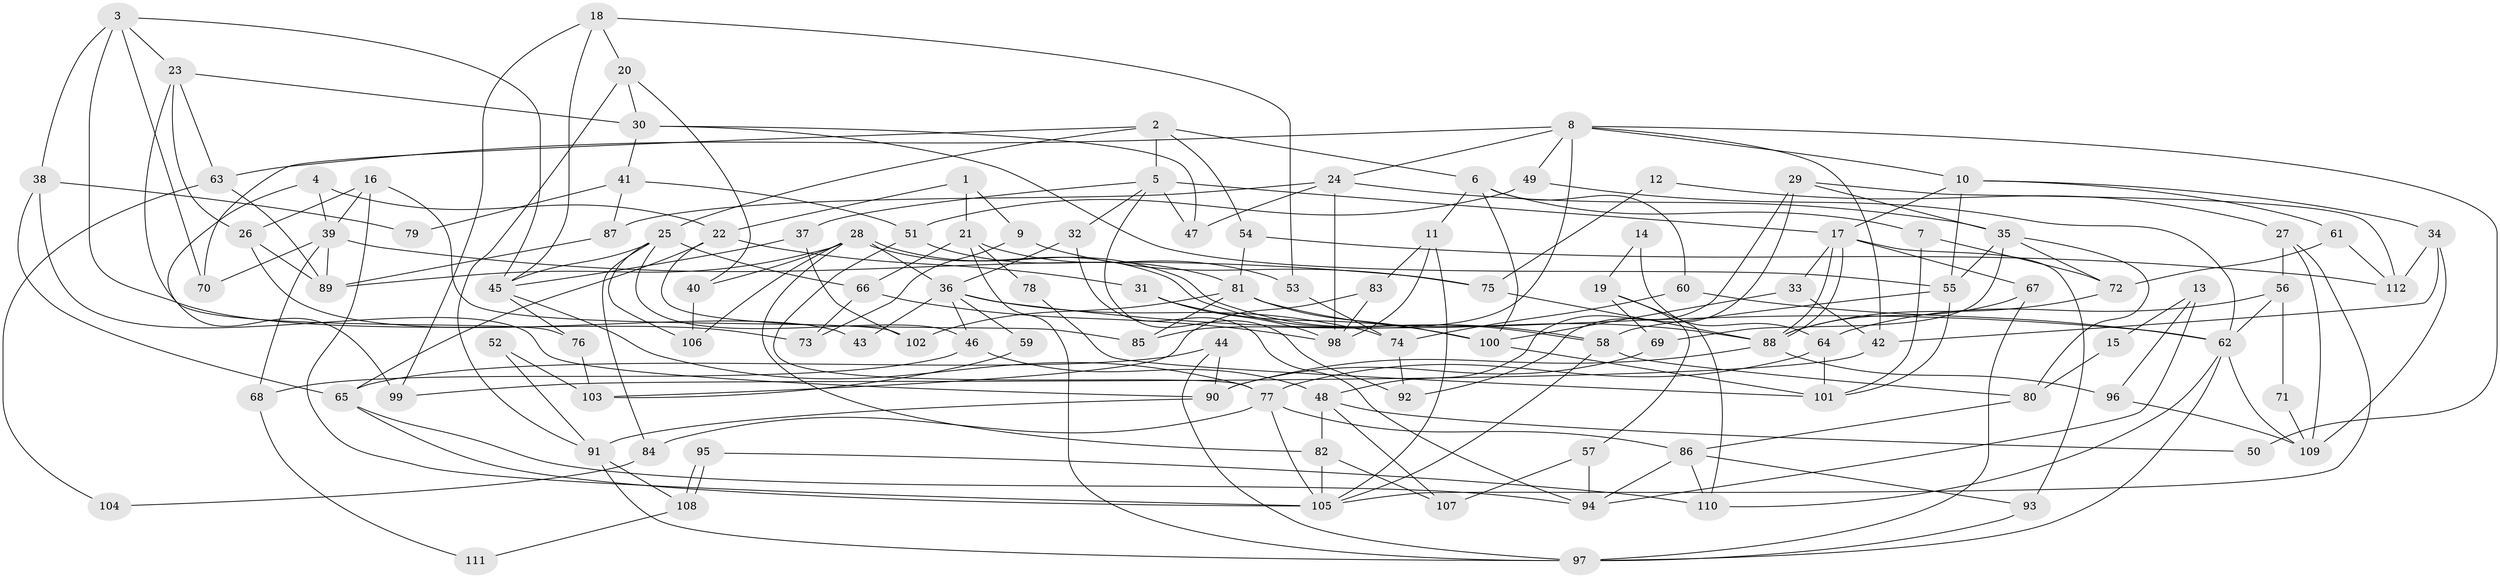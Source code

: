 // Generated by graph-tools (version 1.1) at 2025/36/03/09/25 02:36:17]
// undirected, 112 vertices, 224 edges
graph export_dot {
graph [start="1"]
  node [color=gray90,style=filled];
  1;
  2;
  3;
  4;
  5;
  6;
  7;
  8;
  9;
  10;
  11;
  12;
  13;
  14;
  15;
  16;
  17;
  18;
  19;
  20;
  21;
  22;
  23;
  24;
  25;
  26;
  27;
  28;
  29;
  30;
  31;
  32;
  33;
  34;
  35;
  36;
  37;
  38;
  39;
  40;
  41;
  42;
  43;
  44;
  45;
  46;
  47;
  48;
  49;
  50;
  51;
  52;
  53;
  54;
  55;
  56;
  57;
  58;
  59;
  60;
  61;
  62;
  63;
  64;
  65;
  66;
  67;
  68;
  69;
  70;
  71;
  72;
  73;
  74;
  75;
  76;
  77;
  78;
  79;
  80;
  81;
  82;
  83;
  84;
  85;
  86;
  87;
  88;
  89;
  90;
  91;
  92;
  93;
  94;
  95;
  96;
  97;
  98;
  99;
  100;
  101;
  102;
  103;
  104;
  105;
  106;
  107;
  108;
  109;
  110;
  111;
  112;
  1 -- 22;
  1 -- 21;
  1 -- 9;
  2 -- 5;
  2 -- 6;
  2 -- 25;
  2 -- 54;
  2 -- 70;
  3 -- 73;
  3 -- 70;
  3 -- 23;
  3 -- 38;
  3 -- 45;
  4 -- 22;
  4 -- 39;
  4 -- 99;
  5 -- 47;
  5 -- 17;
  5 -- 32;
  5 -- 37;
  5 -- 92;
  6 -- 100;
  6 -- 60;
  6 -- 7;
  6 -- 11;
  7 -- 72;
  7 -- 101;
  8 -- 10;
  8 -- 63;
  8 -- 24;
  8 -- 42;
  8 -- 49;
  8 -- 50;
  8 -- 85;
  9 -- 75;
  9 -- 73;
  10 -- 17;
  10 -- 55;
  10 -- 34;
  10 -- 61;
  11 -- 105;
  11 -- 83;
  11 -- 98;
  12 -- 27;
  12 -- 75;
  13 -- 94;
  13 -- 96;
  13 -- 15;
  14 -- 64;
  14 -- 19;
  15 -- 80;
  16 -- 105;
  16 -- 102;
  16 -- 26;
  16 -- 39;
  17 -- 88;
  17 -- 88;
  17 -- 67;
  17 -- 33;
  17 -- 93;
  18 -- 45;
  18 -- 99;
  18 -- 20;
  18 -- 53;
  19 -- 110;
  19 -- 69;
  19 -- 57;
  20 -- 30;
  20 -- 40;
  20 -- 91;
  21 -- 97;
  21 -- 66;
  21 -- 53;
  21 -- 78;
  22 -- 85;
  22 -- 65;
  22 -- 31;
  23 -- 26;
  23 -- 30;
  23 -- 63;
  23 -- 76;
  24 -- 98;
  24 -- 35;
  24 -- 47;
  24 -- 87;
  25 -- 46;
  25 -- 45;
  25 -- 66;
  25 -- 84;
  25 -- 106;
  26 -- 89;
  26 -- 43;
  27 -- 56;
  27 -- 105;
  27 -- 109;
  28 -- 106;
  28 -- 58;
  28 -- 58;
  28 -- 36;
  28 -- 40;
  28 -- 82;
  28 -- 89;
  29 -- 35;
  29 -- 112;
  29 -- 48;
  29 -- 92;
  30 -- 55;
  30 -- 41;
  30 -- 47;
  31 -- 100;
  31 -- 98;
  32 -- 36;
  32 -- 94;
  33 -- 42;
  33 -- 100;
  34 -- 109;
  34 -- 42;
  34 -- 112;
  35 -- 55;
  35 -- 69;
  35 -- 72;
  35 -- 80;
  36 -- 74;
  36 -- 43;
  36 -- 46;
  36 -- 59;
  36 -- 62;
  37 -- 45;
  37 -- 102;
  38 -- 65;
  38 -- 79;
  38 -- 90;
  39 -- 89;
  39 -- 68;
  39 -- 70;
  39 -- 75;
  40 -- 106;
  41 -- 51;
  41 -- 79;
  41 -- 87;
  42 -- 99;
  44 -- 90;
  44 -- 97;
  44 -- 65;
  45 -- 76;
  45 -- 77;
  46 -- 48;
  46 -- 68;
  48 -- 82;
  48 -- 50;
  48 -- 107;
  49 -- 62;
  49 -- 51;
  51 -- 77;
  51 -- 81;
  52 -- 91;
  52 -- 103;
  53 -- 74;
  54 -- 112;
  54 -- 81;
  55 -- 101;
  55 -- 58;
  56 -- 64;
  56 -- 62;
  56 -- 71;
  57 -- 107;
  57 -- 94;
  58 -- 105;
  58 -- 80;
  59 -- 103;
  60 -- 62;
  60 -- 74;
  61 -- 72;
  61 -- 112;
  62 -- 97;
  62 -- 109;
  62 -- 110;
  63 -- 89;
  63 -- 104;
  64 -- 101;
  64 -- 77;
  65 -- 94;
  65 -- 105;
  66 -- 98;
  66 -- 73;
  67 -- 88;
  67 -- 97;
  68 -- 111;
  69 -- 90;
  71 -- 109;
  72 -- 88;
  74 -- 92;
  75 -- 88;
  76 -- 103;
  77 -- 86;
  77 -- 84;
  77 -- 105;
  78 -- 101;
  80 -- 86;
  81 -- 85;
  81 -- 88;
  81 -- 100;
  81 -- 102;
  82 -- 105;
  82 -- 107;
  83 -- 98;
  83 -- 103;
  84 -- 104;
  86 -- 94;
  86 -- 93;
  86 -- 110;
  87 -- 89;
  88 -- 90;
  88 -- 96;
  90 -- 91;
  91 -- 97;
  91 -- 108;
  93 -- 97;
  95 -- 110;
  95 -- 108;
  95 -- 108;
  96 -- 109;
  100 -- 101;
  108 -- 111;
}
